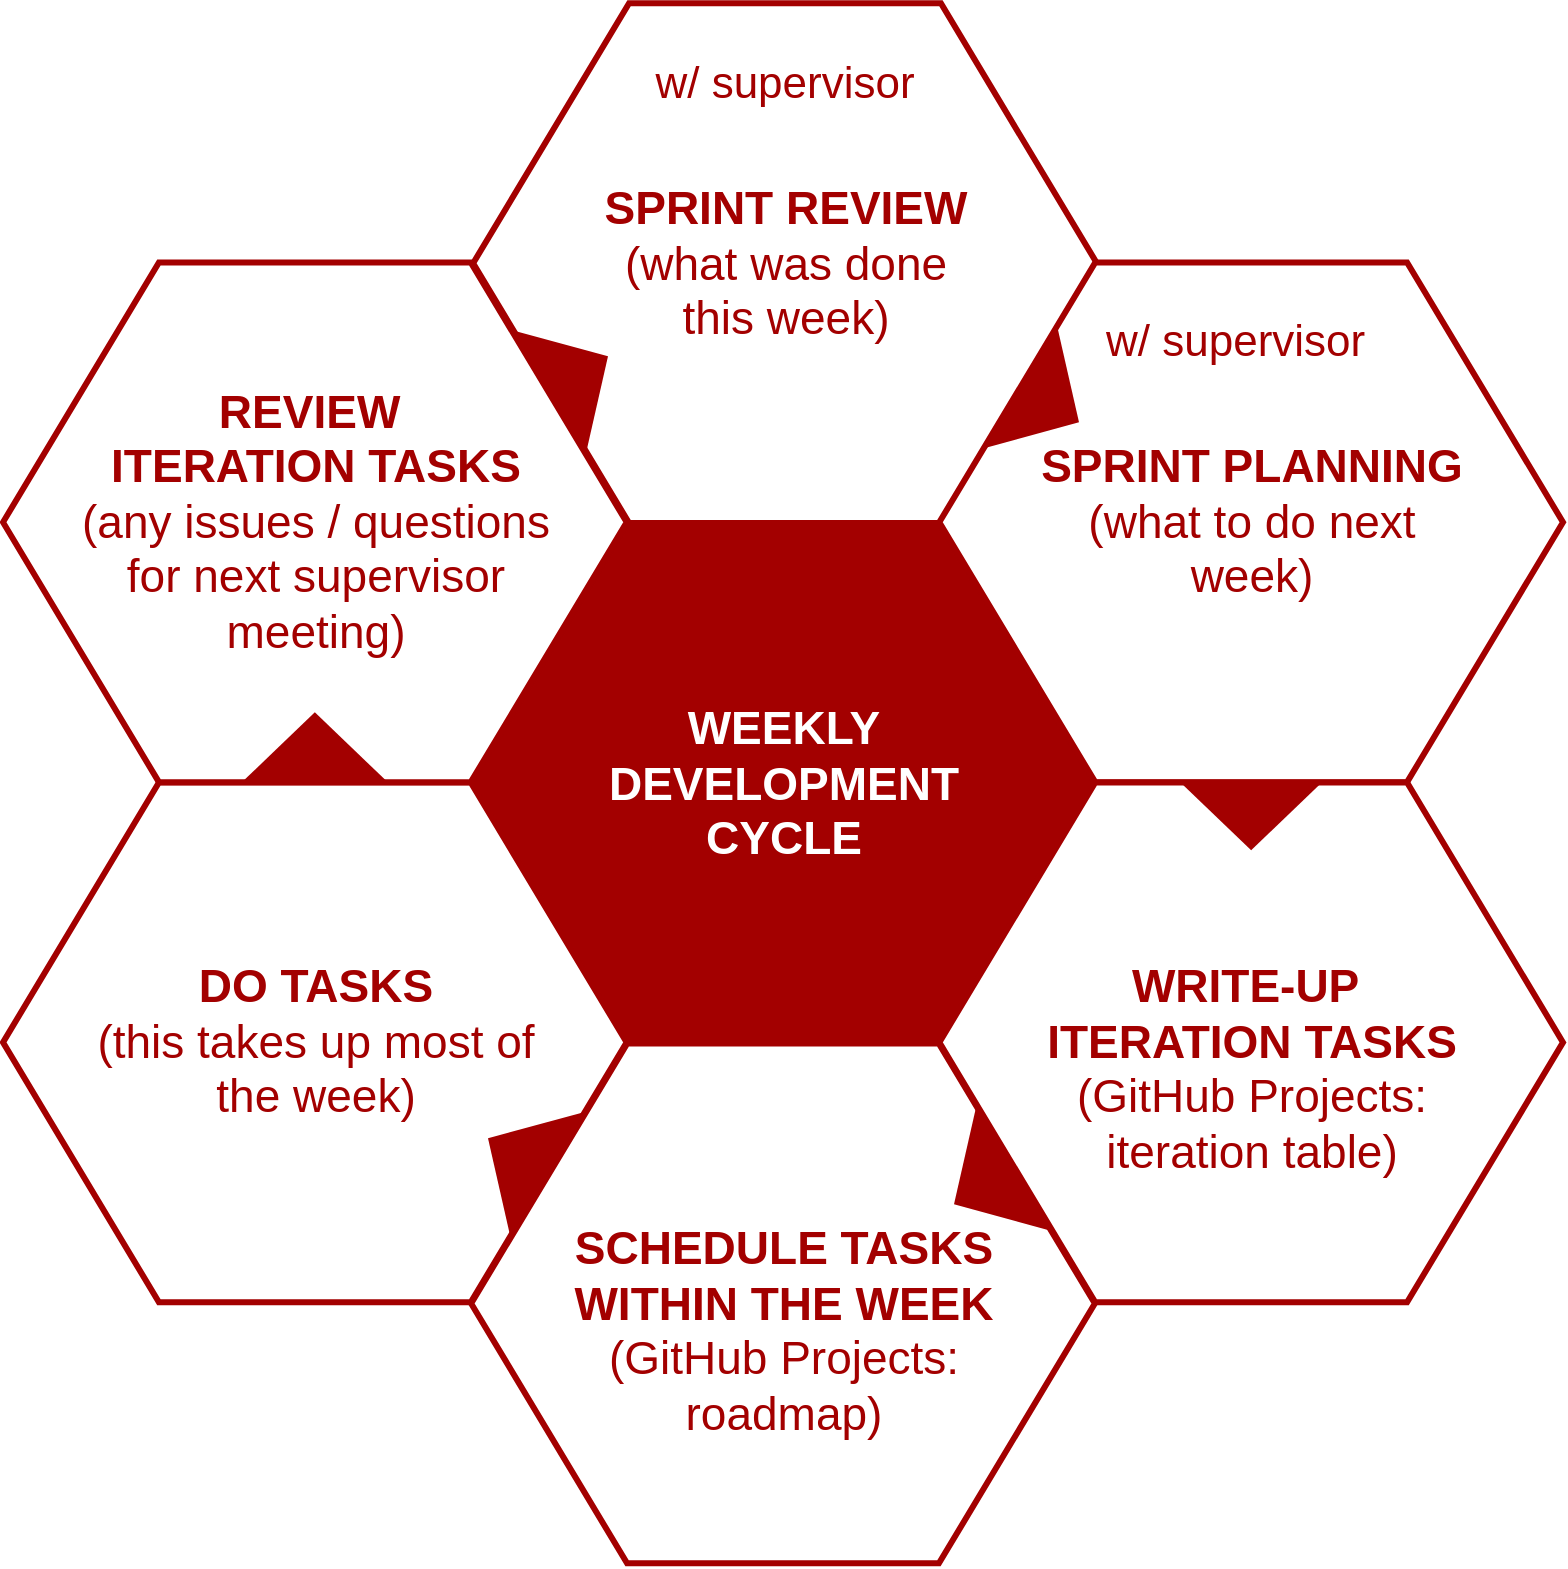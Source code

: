 <mxfile version="26.0.15">
  <diagram id="07fea595-8f29-1299-0266-81d95cde20df" name="Page-1">
    <mxGraphModel dx="1224" dy="-1847" grid="1" gridSize="10" guides="1" tooltips="1" connect="1" arrows="1" fold="1" page="1" pageScale="1" pageWidth="1169" pageHeight="827" background="none" math="0" shadow="0">
      <root>
        <mxCell id="0" />
        <mxCell id="1" parent="0" />
        <mxCell id="644" value="&lt;div&gt;&lt;font color=&quot;#ffffff&quot;&gt;&lt;b&gt;WEEKLY&lt;/b&gt;&lt;/font&gt;&lt;/div&gt;&lt;div&gt;&lt;font color=&quot;#ffffff&quot;&gt;&lt;b&gt;DEVELOPMENT&lt;/b&gt;&lt;/font&gt;&lt;/div&gt;&lt;div&gt;&lt;font color=&quot;#ffffff&quot;&gt;&lt;b&gt;CYCLE&lt;/b&gt;&lt;/font&gt;&lt;/div&gt;" style="shape=hexagon;perimeter=hexagonPerimeter2;whiteSpace=wrap;html=1;shadow=0;labelBackgroundColor=none;strokeColor=#A30000;fillColor=#A30000;gradientColor=none;fontFamily=Helvetica;fontSize=23;fontColor=#23445d;align=center;strokeWidth=3;" parent="1" vertex="1">
          <mxGeometry x="428.579" y="2764.798" width="311.842" height="259.868" as="geometry" />
        </mxCell>
        <mxCell id="645" value="" style="triangle;whiteSpace=wrap;html=1;shadow=0;labelBackgroundColor=none;strokeColor=none;fillColor=#FFFFFF;fontFamily=Helvetica;fontSize=17;fontColor=#23445d;align=center;rotation=90;gradientColor=none;flipV=1;flipH=1;opacity=20;" parent="1" vertex="1">
          <mxGeometry x="309.5" y="2782.667" width="72" height="152" as="geometry" />
        </mxCell>
        <mxCell id="646" value="&lt;div&gt;&lt;b style=&quot;color: rgb(163, 0, 0);&quot;&gt;SPRINT REVIEW&lt;/b&gt;&lt;span style=&quot;color: rgb(163, 0, 0);&quot;&gt;&lt;/span&gt;&lt;/div&gt;&lt;div&gt;&lt;span style=&quot;color: rgb(163, 0, 0);&quot;&gt;(what was done&lt;/span&gt;&lt;/div&gt;&lt;div&gt;&lt;span style=&quot;color: rgb(163, 0, 0);&quot;&gt;this week)&lt;/span&gt;&lt;/div&gt;" style="shape=hexagon;perimeter=hexagonPerimeter2;whiteSpace=wrap;html=1;shadow=0;labelBackgroundColor=none;strokeColor=#A30000;fillColor=#ffffff;gradientColor=none;fontFamily=Helvetica;fontSize=23;fontColor=#23445D;align=center;strokeWidth=3;" parent="1" vertex="1">
          <mxGeometry x="429.579" y="2504.667" width="311.842" height="259.868" as="geometry" />
        </mxCell>
        <mxCell id="647" value="&lt;div&gt;&lt;b style=&quot;color: rgb(163, 0, 0);&quot;&gt;SPRINT PLANNING&lt;/b&gt;&lt;/div&gt;&lt;div&gt;&lt;span style=&quot;color: rgb(163, 0, 0);&quot;&gt;(what to do next&lt;/span&gt;&lt;/div&gt;&lt;div&gt;&lt;span style=&quot;color: rgb(163, 0, 0);&quot;&gt;week)&lt;/span&gt;&lt;/div&gt;" style="shape=hexagon;perimeter=hexagonPerimeter2;whiteSpace=wrap;html=1;shadow=0;labelBackgroundColor=none;strokeColor=#A30000;fillColor=#FFFFFF;gradientColor=none;fontFamily=Helvetica;fontSize=23;fontColor=#23445d;align=center;strokeWidth=3;" parent="1" vertex="1">
          <mxGeometry x="662.658" y="2634.2" width="311.842" height="259.868" as="geometry" />
        </mxCell>
        <mxCell id="648" value="&lt;div&gt;&lt;span style=&quot;color: rgb(163, 0, 0);&quot;&gt;&lt;b&gt;&lt;br&gt;&lt;/b&gt;&lt;/span&gt;&lt;/div&gt;&lt;div&gt;&lt;b style=&quot;color: rgb(163, 0, 0);&quot;&gt;WRITE-UP&amp;nbsp;&lt;/b&gt;&lt;/div&gt;&lt;div&gt;&lt;b style=&quot;color: rgb(163, 0, 0);&quot;&gt;ITERATION &lt;/b&gt;&lt;b style=&quot;color: rgb(163, 0, 0);&quot;&gt;TASKS&lt;/b&gt;&lt;/div&gt;&lt;div&gt;&lt;span style=&quot;color: rgb(163, 0, 0);&quot;&gt;(GitHub Projects:&lt;/span&gt;&lt;/div&gt;&lt;div&gt;&lt;span style=&quot;color: rgb(163, 0, 0);&quot;&gt;iteration table)&lt;/span&gt;&lt;/div&gt;" style="shape=hexagon;perimeter=hexagonPerimeter2;whiteSpace=wrap;html=1;shadow=0;labelBackgroundColor=none;strokeColor=#A30000;fillColor=#FFFFFF;gradientColor=none;fontFamily=Helvetica;fontSize=23;fontColor=#23445d;align=center;strokeWidth=3;" parent="1" vertex="1">
          <mxGeometry x="662.658" y="2894.265" width="311.842" height="259.868" as="geometry" />
        </mxCell>
        <mxCell id="649" value="&lt;div&gt;&lt;b&gt;&lt;br&gt;&lt;/b&gt;&lt;/div&gt;&lt;div&gt;&lt;b style=&quot;color: rgb(163, 0, 0);&quot;&gt;SCHEDULE TASKS&lt;/b&gt;&lt;/div&gt;&lt;div&gt;&lt;b style=&quot;color: rgb(163, 0, 0);&quot;&gt;WITHIN THE WEEK&lt;/b&gt;&lt;/div&gt;&lt;div&gt;&lt;span style=&quot;color: rgb(163, 0, 0);&quot;&gt;(GitHub Projects:&lt;/span&gt;&lt;/div&gt;&lt;div&gt;&lt;span style=&quot;color: rgb(163, 0, 0);&quot;&gt;roadmap)&lt;/span&gt;&lt;/div&gt;" style="shape=hexagon;perimeter=hexagonPerimeter2;whiteSpace=wrap;html=1;shadow=0;labelBackgroundColor=none;strokeColor=#A30000;fillColor=#FFFFFF;gradientColor=none;fontFamily=Helvetica;fontSize=23;fontColor=#23445d;align=center;strokeWidth=3;" parent="1" vertex="1">
          <mxGeometry x="428.579" y="3024.798" width="311.842" height="259.868" as="geometry" />
        </mxCell>
        <mxCell id="650" value="&lt;div&gt;&lt;b style=&quot;color: rgb(163, 0, 0);&quot;&gt;DO TASKS&lt;/b&gt;&lt;/div&gt;&lt;div&gt;&lt;span style=&quot;color: rgb(163, 0, 0);&quot;&gt;(this takes up most of&lt;/span&gt;&lt;/div&gt;&lt;div&gt;&lt;span style=&quot;color: rgb(163, 0, 0);&quot;&gt;the week)&lt;/span&gt;&lt;/div&gt;" style="shape=hexagon;perimeter=hexagonPerimeter2;whiteSpace=wrap;html=1;shadow=0;labelBackgroundColor=none;strokeColor=#A30000;fillColor=#FFFFFF;gradientColor=none;fontFamily=Helvetica;fontSize=23;fontColor=#23445d;align=center;strokeWidth=3;" parent="1" vertex="1">
          <mxGeometry x="194.5" y="2894.265" width="311.842" height="259.868" as="geometry" />
        </mxCell>
        <mxCell id="651" value="&lt;div&gt;&lt;b&gt;&lt;span style=&quot;color: rgb(163, 0, 0);&quot;&gt;REVIEW&lt;/span&gt;&amp;nbsp;&lt;/b&gt;&lt;/div&gt;&lt;div&gt;&lt;b style=&quot;color: rgb(163, 0, 0);&quot;&gt;ITERATION TASKS&lt;/b&gt;&lt;/div&gt;&lt;div&gt;&lt;span style=&quot;color: rgb(163, 0, 0);&quot;&gt;(any issues / questions&lt;/span&gt;&lt;/div&gt;&lt;div&gt;&lt;span style=&quot;color: rgb(163, 0, 0);&quot;&gt;for next supervisor&lt;/span&gt;&lt;/div&gt;&lt;div&gt;&lt;span style=&quot;color: rgb(163, 0, 0);&quot;&gt;meeting)&lt;/span&gt;&lt;/div&gt;" style="shape=hexagon;perimeter=hexagonPerimeter2;whiteSpace=wrap;html=1;shadow=0;labelBackgroundColor=none;strokeColor=#A30000;fillColor=#ffffff;gradientColor=none;fontFamily=Helvetica;fontSize=23;fontColor=#23445D;align=center;strokeWidth=3;" parent="1" vertex="1">
          <mxGeometry x="194.5" y="2634.2" width="311.842" height="259.868" as="geometry" />
        </mxCell>
        <mxCell id="652" value="" style="triangle;whiteSpace=wrap;html=1;shadow=0;labelBackgroundColor=none;strokeColor=none;fillColor=#A30000;fontFamily=Helvetica;fontSize=17;fontColor=#23445d;align=center;rotation=31;gradientColor=none;strokeWidth=3;" parent="1" vertex="1">
          <mxGeometry x="700" y="2668.667" width="35" height="73" as="geometry" />
        </mxCell>
        <mxCell id="653" value="" style="triangle;whiteSpace=wrap;html=1;shadow=0;labelBackgroundColor=none;strokeColor=none;fillColor=#A30000;fontFamily=Helvetica;fontSize=17;fontColor=#23445d;align=center;rotation=31;gradientColor=none;flipH=1;strokeWidth=3;" parent="1" vertex="1">
          <mxGeometry x="434.5" y="3044.667" width="35" height="73" as="geometry" />
        </mxCell>
        <mxCell id="654" value="" style="triangle;whiteSpace=wrap;html=1;shadow=0;labelBackgroundColor=none;strokeColor=none;fillColor=#A30000;fontFamily=Helvetica;fontSize=17;fontColor=#23445d;align=center;rotation=329;gradientColor=none;strokeWidth=3;" parent="1" vertex="1">
          <mxGeometry x="464.5" y="2653.667" width="35" height="73" as="geometry" />
        </mxCell>
        <mxCell id="655" value="" style="triangle;whiteSpace=wrap;html=1;shadow=0;labelBackgroundColor=none;strokeColor=none;fillColor=#A30000;fontFamily=Helvetica;fontSize=17;fontColor=#23445d;align=center;rotation=329;gradientColor=none;flipH=1;strokeWidth=3;" parent="1" vertex="1">
          <mxGeometry x="667.5" y="3059.667" width="35" height="73" as="geometry" />
        </mxCell>
        <mxCell id="656" value="" style="triangle;whiteSpace=wrap;html=1;shadow=0;labelBackgroundColor=none;strokeColor=none;fillColor=#A30000;fontFamily=Helvetica;fontSize=17;fontColor=#23445d;align=center;rotation=90;gradientColor=none;strokeWidth=3;" parent="1" vertex="1">
          <mxGeometry x="801.079" y="2874.167" width="35" height="73" as="geometry" />
        </mxCell>
        <mxCell id="657" value="" style="triangle;whiteSpace=wrap;html=1;shadow=0;labelBackgroundColor=none;strokeColor=none;fillColor=#A30000;fontFamily=Helvetica;fontSize=17;fontColor=#23445d;align=center;rotation=90;gradientColor=none;flipH=1;strokeWidth=3;" parent="1" vertex="1">
          <mxGeometry x="332.921" y="2840.167" width="35" height="73" as="geometry" />
        </mxCell>
        <mxCell id="cnfk19V0IteJFCHka13R-657" value="&lt;font style=&quot;font-size: 22px; color: rgb(163, 0, 0);&quot;&gt;w/ supervisor&lt;/font&gt;" style="text;html=1;align=center;verticalAlign=middle;whiteSpace=wrap;rounded=0;" vertex="1" parent="1">
          <mxGeometry x="507.66" y="2530" width="155" height="30" as="geometry" />
        </mxCell>
        <mxCell id="cnfk19V0IteJFCHka13R-658" value="&lt;font style=&quot;font-size: 22px; color: rgb(163, 0, 0);&quot;&gt;w/ supervisor&lt;/font&gt;" style="text;whiteSpace=wrap;html=1;" vertex="1" parent="1">
          <mxGeometry x="744.29" y="2653.67" width="148.58" height="50" as="geometry" />
        </mxCell>
      </root>
    </mxGraphModel>
  </diagram>
</mxfile>
